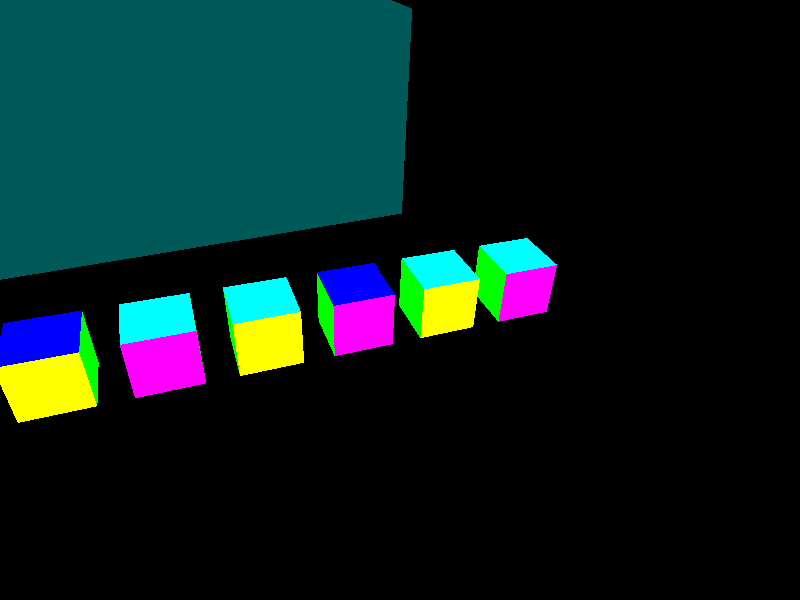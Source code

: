 // 20220813 (C) Gunter Liszewski -*- mode: pov; -*-
// orientation
#version 3.7;
#include "colors.inc"
 global_settings { assumed_gamma 1.0 }

camera { location <0,2,-10> look_at 0 }
light_source { <-5,30,-10> 1 }

#macro Side( Colour, P1, P2, P3, P4)
  polygon {  5, P1 P2 P3 P4 P1
    texture{ finish  { specular 0.6 }
      pigment { colour Colour }
      normal  { agate 0.25 scale 1/2 }}}
#end
#declare F = Side(Red,     <0,0,0>, <0,1,0>, <1,1,0>, <1,0,0>)
#declare B = Side(Green,   <0,0,1>, <0,1,1>, <1,1,1>, <1,0,1>)
#declare U = Side(Blue,    <0,1,0>, <0,1,1>, <1,1,1>, <1,1,0>)
#declare D = Side(Cyan,    <0,0,0>, <0,0,1>, <1,0,1>, <1,0,0>)
#declare L = Side(Magenta, <0,0,0>, <0,0,1>, <0,1,1>, <0,1,0>)
#declare R = Side(Yellow,  <1,0,0>, <1,1,0>, <1,1,1>, <1,0,1>)

#declare cubelet = union {
  object { F }
  object { U }
  object { R }
  object { B }
  object { D }
  object { L }
  translate <-0.5, -0.5, -0.5>
}

#macro edge(a,b)
  #local X=0;
  #local Y=0;
  #local Z=0;
  #switch (a)
    #case (0) #local X=-1;
    #break
    #case (1) #local X=1;
    #break
    #case (2) #local Y=1;
    #break
    #case (3) #local Y=-1;
    #break
  #else
    #debug "What is it on this edge A?"
  #end
  #switch (b)
    #case (2) #local Y=1;
    #break
    #case (3) #local Y=-1;
    #break
    #case (4) #local Z=-1;
    #break
    #case (5) #local Z=1;
    #break
  #else
    #debug "What about this face on edge B?"
  #end
  object { cubelet translate <X,Y,Z> }
#end

#macro corner(a,b,c)
  #local X=1; // front, or FUR, or 025
  #local Y=1; //        up
  #local Z=1; //        right
  #switch (a)
    #case (0) #local X=-1;
    #break
    #case (1) #local X=1;
    #break
  #else
    #debug "What is it this corner A?"
  #end
  #switch (b)
    #case (2) #local Y=1;
    #break
    #case (3) #local Y=-1;
    #break
    #case (4) #local Z=-1;
    #break
    #case (5) #local Z=1;
    #break
  #else
    #debug "What about corner B?"
  #end
    #switch (c)
    #case (2) #local Y=1;
    #break
    #case (3) #local Y=-1;
    #break
    #case (4) #local Z=-1;
    #break
    #case (5) #local Z=1;
    #break
  #else
    #debug "Where it the face C?"
  #end
  object { cubelet translate <X,Y,Z> }
#end

#macro centre(a)
  #local X=0;
  #local Y=0;
  #local Z=0;
  #switch (a)
    #case (0) #local X=-1;
    #break
    #case (1) #local X=1;
    #break
    #case (2) #local Y=1;
    #break
    #case (3) #local Y=-1;
    #break
    #case (4) #local Z=-1;
    #break
    #case (5) #local Z=1;
    #break
  #else
    #debug "What is it on this edge A?"
  #end
  object { cubelet translate <X,Y,Z> }  
#end

#declare standard_edges = union {
// y*0 x*0
  edge(0,2) // front up
  edge(0,3) //       down
  edge(0,4) //       left
  edge(0,5) //       right
// y*180  
  edge(1,2) // back  up
  edge(1,3) //       down
  edge(1,4) //       left
  edge(1,5) //       right
// x*-90  
  edge(2,4) // up    left
  edge(2,5) //       right
// x*90  
  edge(3,4) // down  left
  edge(3,5) //       right
} // standard_edges
#declare standard_corners = union {
// y*0
  corner(0,4,2) // front left up
  corner(0,2,5) //       up right
  corner(0,5,3) //       right down
  corner(0,3,4) //       down left
// y*180
  corner(1,5,2) // back right up
  corner(1,2,4) //      up left
  corner(1,4,3) //      left down
  corner(1,3,5) //      down right
} // standard_corners

#declare standard_centres = union {
// y*0 x*0
  centre(0) // front
  centre(1) // back
  centre(2) // up
  centre(3) // down
  centre(4) // left
  centre(5) // right
} // standard_centres

#declare that_cube = union { 
// <X,Y,Z> = <right,up,back> , we progress in a circular motion
// front and left and up
//  object { cubelet rotate <0,0,-90>
//                   translate <-1.05,1.05,-1.05> } // corner
  object { cubelet rotate <0,0,-90>
                   translate <0,    1.05,-1.05> } // edge
// front and up and right
  object { cubelet rotate <0,0,-90> 
                   translate <1.05, 1.05,-1.05> } // corner
  object { cubelet rotate <0,0,-90>
                   translate <1.05, 0,   -1.05> } // edge
// down and right
  object { cubelet rotate <0,0,-90>
                   translate <1.05,-1.05,-1.05> } // corner
  object { cubelet rotate <0,0,-90>
                   translate <0,   -1.05,-1.05> } // edge
// down and left
  object { cubelet rotate <0,0,-90>
                   translate <-1.05,-1.05,-1.05> } // corner
  object { cubelet rotate <0,0,-90>
                   translate <-1.05,0,    -1.05> } // edge  
// front centre
  object { cubelet rotate <0,0,-90>
                   translate <0,0,-1.05> }        // front centre
// back-right-up
  object { cubelet translate <1.05,  1.05,1.05> } // corner
  object { cubelet translate <0,     1.05,1.05> } // edge
// back-down-right
  object { cubelet translate <1.05, -1.05,1.05> } // corner
  object { cubelet translate <0,    -1.05,1.05> } // edge
// back-left
  object { cubelet translate <-1.05, 1.05,1.05> } // corner
  object { cubelet translate <-1.05, 0,   1.05> } // edge
// back-left-down
  object { cubelet translate <-1.05, -1.05,1.05> } // corner
  object { cubelet translate <1.05,  0,    1.05> } // edge  
// back centre
  object { cubelet translate <0,    0,   1.05> } // back centre

// slice in the middle of front and left
// up-left
  object { cubelet translate <-1.05,1.05,0> } // corner
  object { cubelet translate <0,    1.05,0> } // edge
// up-right
  object { cubelet translate <1.05, 1.05, 0> } // corner
  object { cubelet translate <1.05, 0,    0> }  // edge
// down-right
  object { cubelet translate <1.05,-1.05,0> }  // corner
  object { cubelet translate <0,   -1.05,0> }  // edge
// down-left
  object { cubelet translate <-1.05,-1.05,0> } // corner
  object { cubelet translate <-1.05,0,  0> }   // edge
// cube invisible centre
  object { cubelet }
}

#macro Mirror( Colour )
  box { <0,0,0>, <10,4,4>
    pigment { colour Colour } finish { reflection 1 } }
#end

#macro Matrix()
  matrix
<   
//  1,0,0, 0,1,0, 0,0,1, 0,0,0 // additive zero matrix-transform (implied column 0,0,0,1)
// from the 3.7 scenes
// 0.886, 0.5, 0.5,         // the first 3 lines form a rotation matrix
//   0,     1,   0,         // since it is not orthogonal, shearing occurs
// 0.5,     0,  -0.886,
//  -1,     0,   0          // the last 3 values contain the translation
    // our experiments
    // 1.3,0.6,0,    0,1,0, 0,0,1,   -1,0,0
       1.4,0.6,0, -1.3,1,0, 0,0,1.6, -1,0,0
    // POV-ray on the calculation of the matrix-transformed object
    // https://www.povray.org/documentation/3.7.0/r3_3.html#r3_3_1_12_4
>
#end

//--------------------------------------------
// reorientation macro, abyss.pov
//--------------------------------------------
#macro mOrient(P1,P2)
#local yV1=vnormalize(P2-P1);
#local xV1=vnormalize(vcross(yV1,z));
#local zV1=vcross(xV1,yV1);
                matrix <xV1.x,xV1.y,xV1.z,yV1.x,yV1.y,yV1.z,zV1.x,zV1.y,zV1.z,P1.x,P1.y,P1.z>
#end

#macro Spin(a,b)
  #switch (a)
    #case (0) 
      matrix < 1,0,0, 0,1,0, 0,0,1, 0,0,0 >
    #break
    #case (1)
      matrix < -1,0,0, 0,-1,0, 0,0,1 0,0,0 >
    #break
    #case (2) 
      matrix < 1,0,0, 0,-1,0 0,0,-1, 0,0,0 >
    #break
    #case (3) 
      matrix < -1,0,0, 0,1,0 0,0,-1, 0,0,0 >
    #break
    #case (4) 
      matrix < 1,0,0, 0,-1,0, 0,0,-1 0,0,0 >
    #break
    #case (5) 
      matrix < -1,0,0, 0,-1,0, 0,0,-1, 0,0,0 >      
    #break
  #end
#end
// The things in this picture
union {
  object { Mirror( <0,0.1,0.1> ) rotate y*87 translate <-10,0,0> }
  // object { standard_edges Matrix() }
  // object { standard_corners Matrix() }
//  object { standard_centres Matrix() }
  // object { that_cube }
//  object { cubelet rotate y*-30 translate <-4,0,-4> }
  object { cubelet Spin(0,2) translate <-3,0,-6.3> }
  object { cubelet Spin(1,3) translate <-3,0,-4.8> }  
  object { cubelet Spin(2,4) translate <-3,0,-3.3> }
  object { cubelet Spin(3,5) translate <-3,0,-1.8> }
  object { cubelet Spin(4,2) translate <-3,0,-0.3> }
  object { cubelet Spin(5,3) translate <-3,0,1.2> }

  translate <3,0,1> rotate <131,122,133> }  


